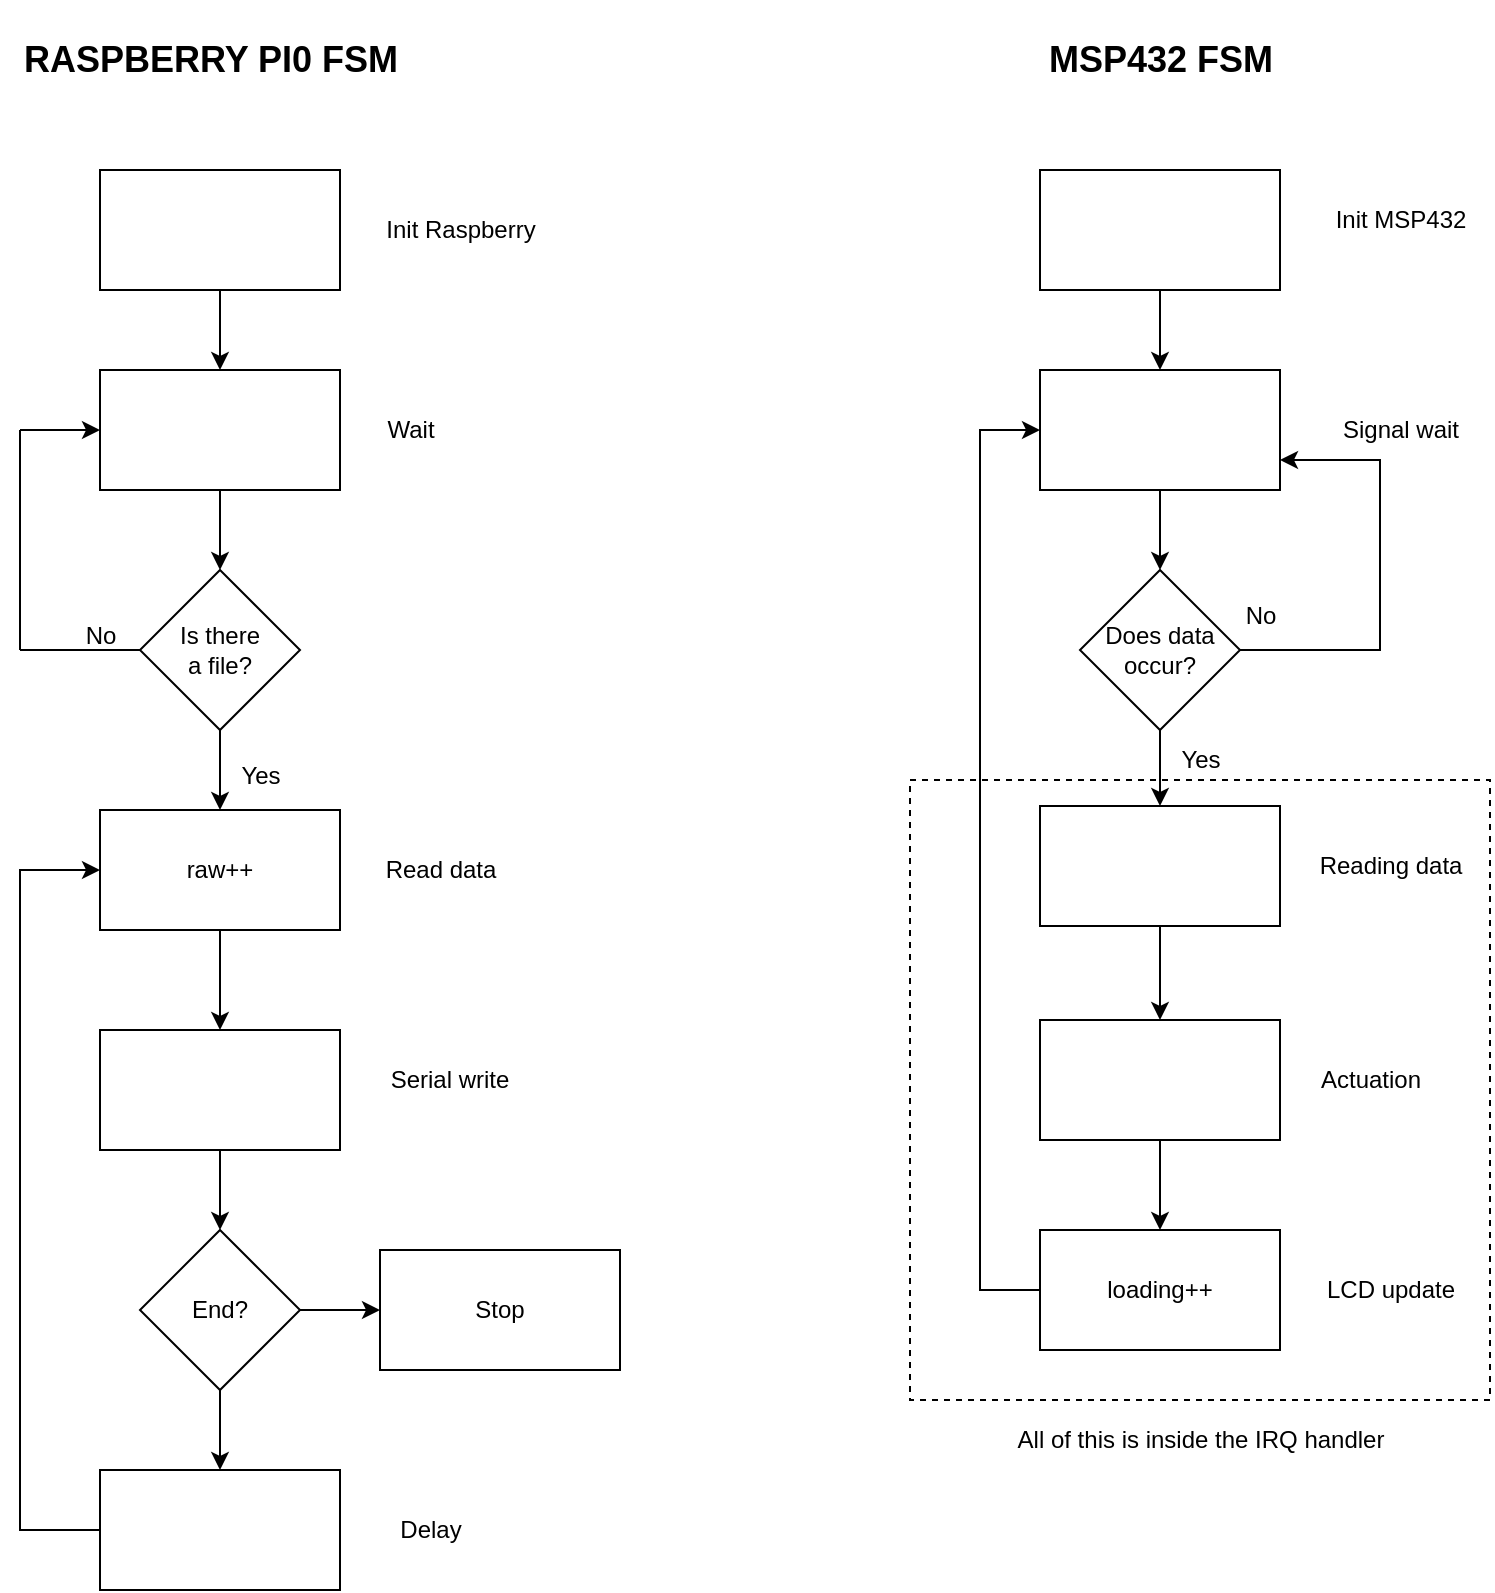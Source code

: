 <mxfile version="22.1.2" type="device">
  <diagram name="Page-1" id="xiNtBj1zYrChUrvKEtlB">
    <mxGraphModel dx="1014" dy="805" grid="1" gridSize="10" guides="1" tooltips="1" connect="1" arrows="1" fold="1" page="1" pageScale="1" pageWidth="850" pageHeight="1100" math="0" shadow="0">
      <root>
        <mxCell id="0" />
        <mxCell id="1" parent="0" />
        <mxCell id="jeoagDOcB8_jfxPzOgwM-4" style="edgeStyle=orthogonalEdgeStyle;rounded=0;orthogonalLoop=1;jettySize=auto;html=1;entryX=0.5;entryY=0;entryDx=0;entryDy=0;" edge="1" parent="1" source="jeoagDOcB8_jfxPzOgwM-1" target="jeoagDOcB8_jfxPzOgwM-3">
          <mxGeometry relative="1" as="geometry" />
        </mxCell>
        <mxCell id="jeoagDOcB8_jfxPzOgwM-1" value="" style="rounded=0;whiteSpace=wrap;html=1;" vertex="1" parent="1">
          <mxGeometry x="80" y="110" width="120" height="60" as="geometry" />
        </mxCell>
        <mxCell id="jeoagDOcB8_jfxPzOgwM-2" value="Init Raspberry" style="text;html=1;align=center;verticalAlign=middle;resizable=0;points=[];autosize=1;strokeColor=none;fillColor=none;" vertex="1" parent="1">
          <mxGeometry x="210" y="125" width="100" height="30" as="geometry" />
        </mxCell>
        <mxCell id="jeoagDOcB8_jfxPzOgwM-10" style="edgeStyle=orthogonalEdgeStyle;rounded=0;orthogonalLoop=1;jettySize=auto;html=1;entryX=0.5;entryY=0;entryDx=0;entryDy=0;" edge="1" parent="1" source="jeoagDOcB8_jfxPzOgwM-3" target="jeoagDOcB8_jfxPzOgwM-8">
          <mxGeometry relative="1" as="geometry" />
        </mxCell>
        <mxCell id="jeoagDOcB8_jfxPzOgwM-3" value="" style="rounded=0;whiteSpace=wrap;html=1;" vertex="1" parent="1">
          <mxGeometry x="80" y="210" width="120" height="60" as="geometry" />
        </mxCell>
        <mxCell id="jeoagDOcB8_jfxPzOgwM-5" value="Wait" style="text;html=1;align=center;verticalAlign=middle;resizable=0;points=[];autosize=1;strokeColor=none;fillColor=none;" vertex="1" parent="1">
          <mxGeometry x="210" y="225" width="50" height="30" as="geometry" />
        </mxCell>
        <mxCell id="jeoagDOcB8_jfxPzOgwM-21" style="edgeStyle=orthogonalEdgeStyle;rounded=0;orthogonalLoop=1;jettySize=auto;html=1;" edge="1" parent="1" source="jeoagDOcB8_jfxPzOgwM-6" target="jeoagDOcB8_jfxPzOgwM-22">
          <mxGeometry relative="1" as="geometry">
            <mxPoint x="140" y="530" as="targetPoint" />
          </mxGeometry>
        </mxCell>
        <mxCell id="jeoagDOcB8_jfxPzOgwM-6" value="raw++" style="rounded=0;whiteSpace=wrap;html=1;" vertex="1" parent="1">
          <mxGeometry x="80" y="430" width="120" height="60" as="geometry" />
        </mxCell>
        <mxCell id="jeoagDOcB8_jfxPzOgwM-18" style="edgeStyle=orthogonalEdgeStyle;rounded=0;orthogonalLoop=1;jettySize=auto;html=1;entryX=0.5;entryY=0;entryDx=0;entryDy=0;" edge="1" parent="1" source="jeoagDOcB8_jfxPzOgwM-8" target="jeoagDOcB8_jfxPzOgwM-6">
          <mxGeometry relative="1" as="geometry" />
        </mxCell>
        <mxCell id="jeoagDOcB8_jfxPzOgwM-8" value="Is there&lt;br&gt;a file?" style="rhombus;whiteSpace=wrap;html=1;" vertex="1" parent="1">
          <mxGeometry x="100" y="310" width="80" height="80" as="geometry" />
        </mxCell>
        <mxCell id="jeoagDOcB8_jfxPzOgwM-14" value="" style="endArrow=none;html=1;rounded=0;exitX=0;exitY=0.5;exitDx=0;exitDy=0;" edge="1" parent="1" source="jeoagDOcB8_jfxPzOgwM-8">
          <mxGeometry width="50" height="50" relative="1" as="geometry">
            <mxPoint x="400" y="410" as="sourcePoint" />
            <mxPoint x="40" y="350" as="targetPoint" />
          </mxGeometry>
        </mxCell>
        <mxCell id="jeoagDOcB8_jfxPzOgwM-15" value="" style="endArrow=none;html=1;rounded=0;" edge="1" parent="1">
          <mxGeometry width="50" height="50" relative="1" as="geometry">
            <mxPoint x="40" y="350" as="sourcePoint" />
            <mxPoint x="40" y="240" as="targetPoint" />
          </mxGeometry>
        </mxCell>
        <mxCell id="jeoagDOcB8_jfxPzOgwM-16" value="" style="endArrow=classic;html=1;rounded=0;entryX=0;entryY=0.5;entryDx=0;entryDy=0;" edge="1" parent="1" target="jeoagDOcB8_jfxPzOgwM-3">
          <mxGeometry width="50" height="50" relative="1" as="geometry">
            <mxPoint x="40" y="240" as="sourcePoint" />
            <mxPoint x="450" y="360" as="targetPoint" />
          </mxGeometry>
        </mxCell>
        <mxCell id="jeoagDOcB8_jfxPzOgwM-17" value="No" style="text;html=1;align=center;verticalAlign=middle;resizable=0;points=[];autosize=1;strokeColor=none;fillColor=none;" vertex="1" parent="1">
          <mxGeometry x="60" y="328" width="40" height="30" as="geometry" />
        </mxCell>
        <mxCell id="jeoagDOcB8_jfxPzOgwM-19" value="Yes" style="text;html=1;align=center;verticalAlign=middle;resizable=0;points=[];autosize=1;strokeColor=none;fillColor=none;" vertex="1" parent="1">
          <mxGeometry x="140" y="398" width="40" height="30" as="geometry" />
        </mxCell>
        <mxCell id="jeoagDOcB8_jfxPzOgwM-20" value="Read data" style="text;html=1;align=center;verticalAlign=middle;resizable=0;points=[];autosize=1;strokeColor=none;fillColor=none;" vertex="1" parent="1">
          <mxGeometry x="210" y="445" width="80" height="30" as="geometry" />
        </mxCell>
        <mxCell id="jeoagDOcB8_jfxPzOgwM-25" value="" style="edgeStyle=orthogonalEdgeStyle;rounded=0;orthogonalLoop=1;jettySize=auto;html=1;" edge="1" parent="1" source="jeoagDOcB8_jfxPzOgwM-22" target="jeoagDOcB8_jfxPzOgwM-24">
          <mxGeometry relative="1" as="geometry" />
        </mxCell>
        <mxCell id="jeoagDOcB8_jfxPzOgwM-22" value="" style="rounded=0;whiteSpace=wrap;html=1;" vertex="1" parent="1">
          <mxGeometry x="80" y="540" width="120" height="60" as="geometry" />
        </mxCell>
        <mxCell id="jeoagDOcB8_jfxPzOgwM-23" value="Serial write" style="text;html=1;strokeColor=none;fillColor=none;align=center;verticalAlign=middle;whiteSpace=wrap;rounded=0;" vertex="1" parent="1">
          <mxGeometry x="220" y="550" width="70" height="30" as="geometry" />
        </mxCell>
        <mxCell id="jeoagDOcB8_jfxPzOgwM-31" value="" style="edgeStyle=orthogonalEdgeStyle;rounded=0;orthogonalLoop=1;jettySize=auto;html=1;" edge="1" parent="1" source="jeoagDOcB8_jfxPzOgwM-24" target="jeoagDOcB8_jfxPzOgwM-30">
          <mxGeometry relative="1" as="geometry" />
        </mxCell>
        <mxCell id="jeoagDOcB8_jfxPzOgwM-33" value="" style="edgeStyle=orthogonalEdgeStyle;rounded=0;orthogonalLoop=1;jettySize=auto;html=1;" edge="1" parent="1" source="jeoagDOcB8_jfxPzOgwM-24" target="jeoagDOcB8_jfxPzOgwM-32">
          <mxGeometry relative="1" as="geometry" />
        </mxCell>
        <mxCell id="jeoagDOcB8_jfxPzOgwM-24" value="End?" style="rhombus;whiteSpace=wrap;html=1;rounded=0;" vertex="1" parent="1">
          <mxGeometry x="100" y="640" width="80" height="80" as="geometry" />
        </mxCell>
        <mxCell id="jeoagDOcB8_jfxPzOgwM-30" value="Stop" style="rounded=0;whiteSpace=wrap;html=1;" vertex="1" parent="1">
          <mxGeometry x="220" y="650" width="120" height="60" as="geometry" />
        </mxCell>
        <mxCell id="jeoagDOcB8_jfxPzOgwM-32" value="" style="whiteSpace=wrap;html=1;rounded=0;" vertex="1" parent="1">
          <mxGeometry x="80" y="760" width="120" height="60" as="geometry" />
        </mxCell>
        <mxCell id="jeoagDOcB8_jfxPzOgwM-36" value="Delay" style="text;html=1;align=center;verticalAlign=middle;resizable=0;points=[];autosize=1;strokeColor=none;fillColor=none;" vertex="1" parent="1">
          <mxGeometry x="220" y="775" width="50" height="30" as="geometry" />
        </mxCell>
        <mxCell id="jeoagDOcB8_jfxPzOgwM-37" value="" style="endArrow=classic;html=1;rounded=0;exitX=0;exitY=0.5;exitDx=0;exitDy=0;entryX=0;entryY=0.5;entryDx=0;entryDy=0;" edge="1" parent="1" source="jeoagDOcB8_jfxPzOgwM-32" target="jeoagDOcB8_jfxPzOgwM-6">
          <mxGeometry width="50" height="50" relative="1" as="geometry">
            <mxPoint x="220" y="480" as="sourcePoint" />
            <mxPoint x="270" y="430" as="targetPoint" />
            <Array as="points">
              <mxPoint x="40" y="790" />
              <mxPoint x="40" y="460" />
            </Array>
          </mxGeometry>
        </mxCell>
        <mxCell id="jeoagDOcB8_jfxPzOgwM-41" value="" style="edgeStyle=orthogonalEdgeStyle;rounded=0;orthogonalLoop=1;jettySize=auto;html=1;" edge="1" parent="1" source="jeoagDOcB8_jfxPzOgwM-38" target="jeoagDOcB8_jfxPzOgwM-40">
          <mxGeometry relative="1" as="geometry" />
        </mxCell>
        <mxCell id="jeoagDOcB8_jfxPzOgwM-38" value="" style="rounded=0;whiteSpace=wrap;html=1;" vertex="1" parent="1">
          <mxGeometry x="550" y="110" width="120" height="60" as="geometry" />
        </mxCell>
        <mxCell id="jeoagDOcB8_jfxPzOgwM-39" value="Init MSP432" style="text;html=1;align=center;verticalAlign=middle;resizable=0;points=[];autosize=1;strokeColor=none;fillColor=none;" vertex="1" parent="1">
          <mxGeometry x="685" y="120" width="90" height="30" as="geometry" />
        </mxCell>
        <mxCell id="jeoagDOcB8_jfxPzOgwM-44" value="" style="edgeStyle=orthogonalEdgeStyle;rounded=0;orthogonalLoop=1;jettySize=auto;html=1;" edge="1" parent="1" source="jeoagDOcB8_jfxPzOgwM-40" target="jeoagDOcB8_jfxPzOgwM-43">
          <mxGeometry relative="1" as="geometry" />
        </mxCell>
        <mxCell id="jeoagDOcB8_jfxPzOgwM-40" value="" style="rounded=0;whiteSpace=wrap;html=1;" vertex="1" parent="1">
          <mxGeometry x="550" y="210" width="120" height="60" as="geometry" />
        </mxCell>
        <mxCell id="jeoagDOcB8_jfxPzOgwM-42" value="Signal wait" style="text;html=1;align=center;verticalAlign=middle;resizable=0;points=[];autosize=1;strokeColor=none;fillColor=none;" vertex="1" parent="1">
          <mxGeometry x="690" y="225" width="80" height="30" as="geometry" />
        </mxCell>
        <mxCell id="jeoagDOcB8_jfxPzOgwM-48" value="" style="edgeStyle=orthogonalEdgeStyle;rounded=0;orthogonalLoop=1;jettySize=auto;html=1;" edge="1" parent="1" source="jeoagDOcB8_jfxPzOgwM-43" target="jeoagDOcB8_jfxPzOgwM-47">
          <mxGeometry relative="1" as="geometry" />
        </mxCell>
        <mxCell id="jeoagDOcB8_jfxPzOgwM-43" value="Does data&lt;br&gt;occur?" style="rhombus;whiteSpace=wrap;html=1;rounded=0;" vertex="1" parent="1">
          <mxGeometry x="570" y="310" width="80" height="80" as="geometry" />
        </mxCell>
        <mxCell id="jeoagDOcB8_jfxPzOgwM-45" value="" style="endArrow=classic;html=1;rounded=0;exitX=1;exitY=0.5;exitDx=0;exitDy=0;entryX=1;entryY=0.75;entryDx=0;entryDy=0;" edge="1" parent="1" source="jeoagDOcB8_jfxPzOgwM-43" target="jeoagDOcB8_jfxPzOgwM-40">
          <mxGeometry width="50" height="50" relative="1" as="geometry">
            <mxPoint x="300" y="350" as="sourcePoint" />
            <mxPoint x="350" y="300" as="targetPoint" />
            <Array as="points">
              <mxPoint x="720" y="350" />
              <mxPoint x="720" y="255" />
            </Array>
          </mxGeometry>
        </mxCell>
        <mxCell id="jeoagDOcB8_jfxPzOgwM-46" value="No" style="text;html=1;align=center;verticalAlign=middle;resizable=0;points=[];autosize=1;strokeColor=none;fillColor=none;" vertex="1" parent="1">
          <mxGeometry x="640" y="318" width="40" height="30" as="geometry" />
        </mxCell>
        <mxCell id="jeoagDOcB8_jfxPzOgwM-52" value="" style="edgeStyle=orthogonalEdgeStyle;rounded=0;orthogonalLoop=1;jettySize=auto;html=1;" edge="1" parent="1" source="jeoagDOcB8_jfxPzOgwM-47" target="jeoagDOcB8_jfxPzOgwM-51">
          <mxGeometry relative="1" as="geometry" />
        </mxCell>
        <mxCell id="jeoagDOcB8_jfxPzOgwM-47" value="" style="whiteSpace=wrap;html=1;rounded=0;" vertex="1" parent="1">
          <mxGeometry x="550" y="428" width="120" height="60" as="geometry" />
        </mxCell>
        <mxCell id="jeoagDOcB8_jfxPzOgwM-49" value="Yes" style="text;html=1;align=center;verticalAlign=middle;resizable=0;points=[];autosize=1;strokeColor=none;fillColor=none;" vertex="1" parent="1">
          <mxGeometry x="610" y="390" width="40" height="30" as="geometry" />
        </mxCell>
        <mxCell id="jeoagDOcB8_jfxPzOgwM-50" value="Reading data" style="text;html=1;align=center;verticalAlign=middle;resizable=0;points=[];autosize=1;strokeColor=none;fillColor=none;" vertex="1" parent="1">
          <mxGeometry x="680" y="443" width="90" height="30" as="geometry" />
        </mxCell>
        <mxCell id="jeoagDOcB8_jfxPzOgwM-55" value="" style="edgeStyle=orthogonalEdgeStyle;rounded=0;orthogonalLoop=1;jettySize=auto;html=1;" edge="1" parent="1" source="jeoagDOcB8_jfxPzOgwM-51" target="jeoagDOcB8_jfxPzOgwM-54">
          <mxGeometry relative="1" as="geometry" />
        </mxCell>
        <mxCell id="jeoagDOcB8_jfxPzOgwM-51" value="" style="whiteSpace=wrap;html=1;rounded=0;" vertex="1" parent="1">
          <mxGeometry x="550" y="535" width="120" height="60" as="geometry" />
        </mxCell>
        <mxCell id="jeoagDOcB8_jfxPzOgwM-53" value="Actuation" style="text;html=1;align=center;verticalAlign=middle;resizable=0;points=[];autosize=1;strokeColor=none;fillColor=none;" vertex="1" parent="1">
          <mxGeometry x="680" y="550" width="70" height="30" as="geometry" />
        </mxCell>
        <mxCell id="jeoagDOcB8_jfxPzOgwM-54" value="loading++" style="whiteSpace=wrap;html=1;rounded=0;" vertex="1" parent="1">
          <mxGeometry x="550" y="640" width="120" height="60" as="geometry" />
        </mxCell>
        <mxCell id="jeoagDOcB8_jfxPzOgwM-56" value="LCD update" style="text;html=1;align=center;verticalAlign=middle;resizable=0;points=[];autosize=1;strokeColor=none;fillColor=none;" vertex="1" parent="1">
          <mxGeometry x="680" y="655" width="90" height="30" as="geometry" />
        </mxCell>
        <mxCell id="jeoagDOcB8_jfxPzOgwM-57" value="" style="endArrow=classic;html=1;rounded=0;exitX=0;exitY=0.5;exitDx=0;exitDy=0;entryX=0;entryY=0.5;entryDx=0;entryDy=0;" edge="1" parent="1" source="jeoagDOcB8_jfxPzOgwM-54" target="jeoagDOcB8_jfxPzOgwM-40">
          <mxGeometry width="50" height="50" relative="1" as="geometry">
            <mxPoint x="420" y="620" as="sourcePoint" />
            <mxPoint x="470" y="570" as="targetPoint" />
            <Array as="points">
              <mxPoint x="520" y="670" />
              <mxPoint x="520" y="240" />
            </Array>
          </mxGeometry>
        </mxCell>
        <mxCell id="jeoagDOcB8_jfxPzOgwM-58" value="" style="endArrow=none;dashed=1;html=1;rounded=0;" edge="1" parent="1">
          <mxGeometry width="50" height="50" relative="1" as="geometry">
            <mxPoint x="485" y="415" as="sourcePoint" />
            <mxPoint x="485" y="415" as="targetPoint" />
            <Array as="points">
              <mxPoint x="775" y="415" />
              <mxPoint x="775" y="725" />
              <mxPoint x="485" y="725" />
            </Array>
          </mxGeometry>
        </mxCell>
        <mxCell id="jeoagDOcB8_jfxPzOgwM-59" value="All of this is inside the IRQ handler" style="text;html=1;align=center;verticalAlign=middle;resizable=0;points=[];autosize=1;strokeColor=none;fillColor=none;" vertex="1" parent="1">
          <mxGeometry x="525" y="730" width="210" height="30" as="geometry" />
        </mxCell>
        <mxCell id="jeoagDOcB8_jfxPzOgwM-60" value="&lt;h2&gt;RASPBERRY PI0 FSM&lt;/h2&gt;" style="text;html=1;align=center;verticalAlign=middle;resizable=0;points=[];autosize=1;strokeColor=none;fillColor=none;" vertex="1" parent="1">
          <mxGeometry x="30" y="25" width="210" height="60" as="geometry" />
        </mxCell>
        <mxCell id="jeoagDOcB8_jfxPzOgwM-61" value="&lt;h2&gt;MSP432 FSM&lt;/h2&gt;" style="text;html=1;align=center;verticalAlign=middle;resizable=0;points=[];autosize=1;strokeColor=none;fillColor=none;" vertex="1" parent="1">
          <mxGeometry x="540" y="25" width="140" height="60" as="geometry" />
        </mxCell>
      </root>
    </mxGraphModel>
  </diagram>
</mxfile>
